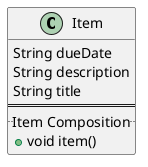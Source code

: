 @startuml
class Item{
String dueDate
String description
String title
==
.. Item Composition ..
+ void item()
}

@enduml